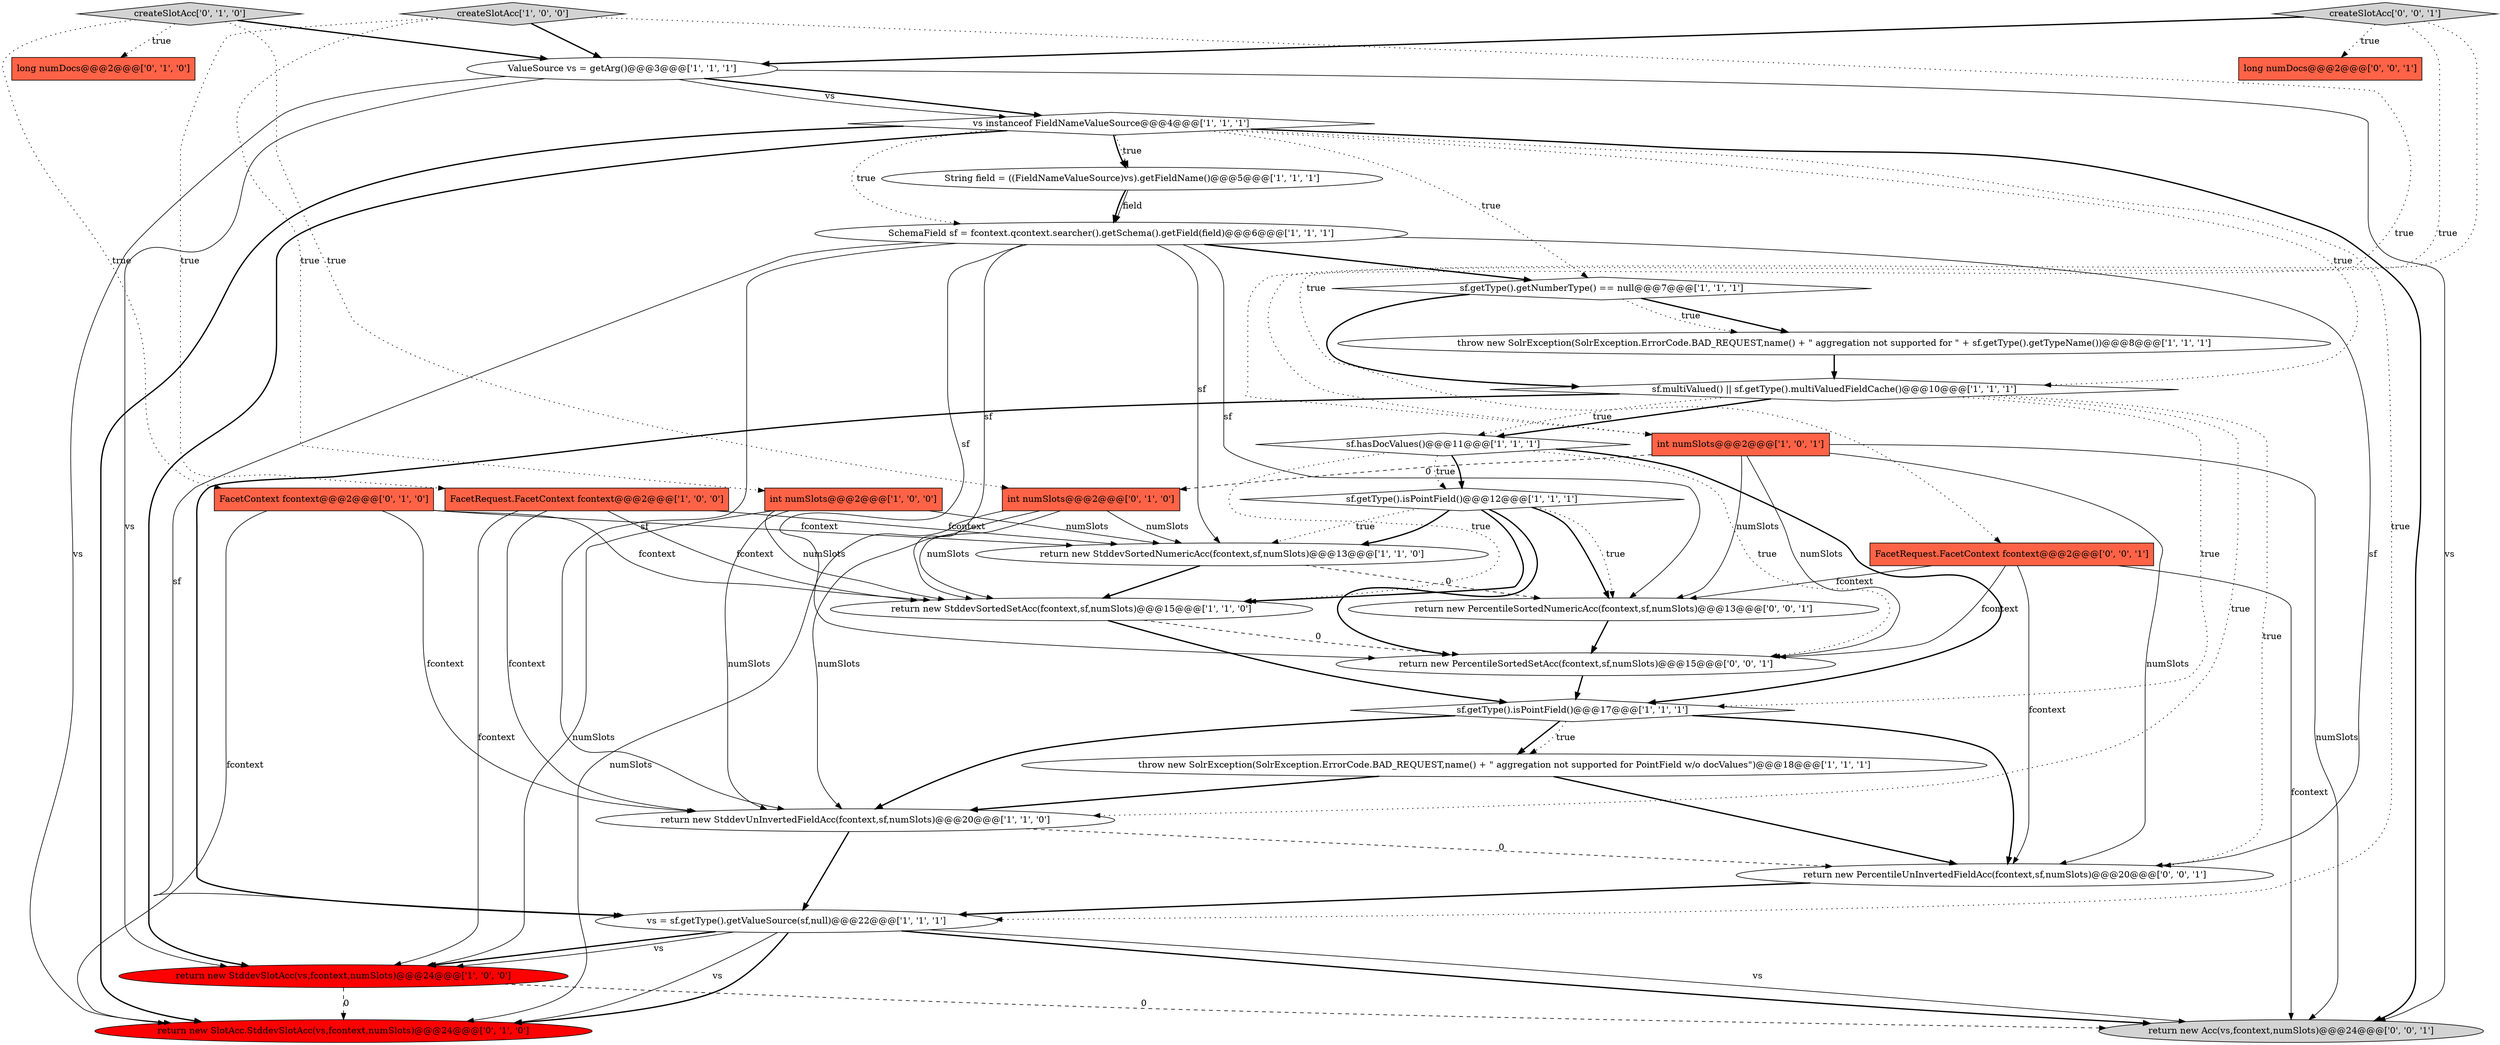 digraph {
14 [style = filled, label = "return new StddevSortedSetAcc(fcontext,sf,numSlots)@@@15@@@['1', '1', '0']", fillcolor = white, shape = ellipse image = "AAA0AAABBB1BBB"];
16 [style = filled, label = "sf.hasDocValues()@@@11@@@['1', '1', '1']", fillcolor = white, shape = diamond image = "AAA0AAABBB1BBB"];
2 [style = filled, label = "FacetRequest.FacetContext fcontext@@@2@@@['1', '0', '0']", fillcolor = tomato, shape = box image = "AAA0AAABBB1BBB"];
7 [style = filled, label = "String field = ((FieldNameValueSource)vs).getFieldName()@@@5@@@['1', '1', '1']", fillcolor = white, shape = ellipse image = "AAA0AAABBB1BBB"];
4 [style = filled, label = "sf.multiValued() || sf.getType().multiValuedFieldCache()@@@10@@@['1', '1', '1']", fillcolor = white, shape = diamond image = "AAA0AAABBB1BBB"];
6 [style = filled, label = "vs instanceof FieldNameValueSource@@@4@@@['1', '1', '1']", fillcolor = white, shape = diamond image = "AAA0AAABBB1BBB"];
28 [style = filled, label = "return new PercentileUnInvertedFieldAcc(fcontext,sf,numSlots)@@@20@@@['0', '0', '1']", fillcolor = white, shape = ellipse image = "AAA0AAABBB3BBB"];
22 [style = filled, label = "FacetContext fcontext@@@2@@@['0', '1', '0']", fillcolor = tomato, shape = box image = "AAA0AAABBB2BBB"];
30 [style = filled, label = "return new PercentileSortedNumericAcc(fcontext,sf,numSlots)@@@13@@@['0', '0', '1']", fillcolor = white, shape = ellipse image = "AAA0AAABBB3BBB"];
27 [style = filled, label = "long numDocs@@@2@@@['0', '0', '1']", fillcolor = tomato, shape = box image = "AAA0AAABBB3BBB"];
31 [style = filled, label = "return new PercentileSortedSetAcc(fcontext,sf,numSlots)@@@15@@@['0', '0', '1']", fillcolor = white, shape = ellipse image = "AAA0AAABBB3BBB"];
23 [style = filled, label = "return new SlotAcc.StddevSlotAcc(vs,fcontext,numSlots)@@@24@@@['0', '1', '0']", fillcolor = red, shape = ellipse image = "AAA1AAABBB2BBB"];
10 [style = filled, label = "return new StddevSortedNumericAcc(fcontext,sf,numSlots)@@@13@@@['1', '1', '0']", fillcolor = white, shape = ellipse image = "AAA0AAABBB1BBB"];
21 [style = filled, label = "createSlotAcc['0', '1', '0']", fillcolor = lightgray, shape = diamond image = "AAA0AAABBB2BBB"];
26 [style = filled, label = "createSlotAcc['0', '0', '1']", fillcolor = lightgray, shape = diamond image = "AAA0AAABBB3BBB"];
19 [style = filled, label = "ValueSource vs = getArg()@@@3@@@['1', '1', '1']", fillcolor = white, shape = ellipse image = "AAA0AAABBB1BBB"];
13 [style = filled, label = "vs = sf.getType().getValueSource(sf,null)@@@22@@@['1', '1', '1']", fillcolor = white, shape = ellipse image = "AAA0AAABBB1BBB"];
11 [style = filled, label = "SchemaField sf = fcontext.qcontext.searcher().getSchema().getField(field)@@@6@@@['1', '1', '1']", fillcolor = white, shape = ellipse image = "AAA0AAABBB1BBB"];
12 [style = filled, label = "createSlotAcc['1', '0', '0']", fillcolor = lightgray, shape = diamond image = "AAA0AAABBB1BBB"];
0 [style = filled, label = "sf.getType().isPointField()@@@12@@@['1', '1', '1']", fillcolor = white, shape = diamond image = "AAA0AAABBB1BBB"];
1 [style = filled, label = "throw new SolrException(SolrException.ErrorCode.BAD_REQUEST,name() + \" aggregation not supported for \" + sf.getType().getTypeName())@@@8@@@['1', '1', '1']", fillcolor = white, shape = ellipse image = "AAA0AAABBB1BBB"];
29 [style = filled, label = "FacetRequest.FacetContext fcontext@@@2@@@['0', '0', '1']", fillcolor = tomato, shape = box image = "AAA0AAABBB3BBB"];
18 [style = filled, label = "sf.getType().getNumberType() == null@@@7@@@['1', '1', '1']", fillcolor = white, shape = diamond image = "AAA0AAABBB1BBB"];
25 [style = filled, label = "return new Acc(vs,fcontext,numSlots)@@@24@@@['0', '0', '1']", fillcolor = lightgray, shape = ellipse image = "AAA0AAABBB3BBB"];
17 [style = filled, label = "int numSlots@@@2@@@['1', '0', '1']", fillcolor = tomato, shape = box image = "AAA0AAABBB1BBB"];
5 [style = filled, label = "throw new SolrException(SolrException.ErrorCode.BAD_REQUEST,name() + \" aggregation not supported for PointField w/o docValues\")@@@18@@@['1', '1', '1']", fillcolor = white, shape = ellipse image = "AAA0AAABBB1BBB"];
8 [style = filled, label = "sf.getType().isPointField()@@@17@@@['1', '1', '1']", fillcolor = white, shape = diamond image = "AAA0AAABBB1BBB"];
9 [style = filled, label = "return new StddevUnInvertedFieldAcc(fcontext,sf,numSlots)@@@20@@@['1', '1', '0']", fillcolor = white, shape = ellipse image = "AAA0AAABBB1BBB"];
24 [style = filled, label = "int numSlots@@@2@@@['0', '1', '0']", fillcolor = tomato, shape = box image = "AAA1AAABBB2BBB"];
20 [style = filled, label = "long numDocs@@@2@@@['0', '1', '0']", fillcolor = tomato, shape = box image = "AAA0AAABBB2BBB"];
15 [style = filled, label = "return new StddevSlotAcc(vs,fcontext,numSlots)@@@24@@@['1', '0', '0']", fillcolor = red, shape = ellipse image = "AAA1AAABBB1BBB"];
3 [style = filled, label = "int numSlots@@@2@@@['1', '0', '0']", fillcolor = tomato, shape = box image = "AAA0AAABBB1BBB"];
11->10 [style = solid, label="sf"];
0->30 [style = bold, label=""];
16->0 [style = bold, label=""];
5->9 [style = bold, label=""];
17->24 [style = dashed, label="0"];
2->10 [style = solid, label="fcontext"];
29->31 [style = solid, label="fcontext"];
24->10 [style = solid, label="numSlots"];
5->28 [style = bold, label=""];
22->14 [style = solid, label="fcontext"];
0->14 [style = bold, label=""];
15->25 [style = dashed, label="0"];
22->10 [style = solid, label="fcontext"];
6->18 [style = dotted, label="true"];
21->24 [style = dotted, label="true"];
17->31 [style = solid, label="numSlots"];
3->14 [style = solid, label="numSlots"];
6->11 [style = dotted, label="true"];
4->16 [style = bold, label=""];
13->25 [style = bold, label=""];
29->25 [style = solid, label="fcontext"];
8->28 [style = bold, label=""];
1->4 [style = bold, label=""];
12->17 [style = dotted, label="true"];
12->3 [style = dotted, label="true"];
7->11 [style = bold, label=""];
21->20 [style = dotted, label="true"];
7->11 [style = solid, label="field"];
21->19 [style = bold, label=""];
2->15 [style = solid, label="fcontext"];
10->14 [style = bold, label=""];
0->10 [style = dotted, label="true"];
6->13 [style = dotted, label="true"];
2->9 [style = solid, label="fcontext"];
12->2 [style = dotted, label="true"];
21->22 [style = dotted, label="true"];
19->6 [style = bold, label=""];
11->18 [style = bold, label=""];
4->28 [style = dotted, label="true"];
19->25 [style = solid, label="vs"];
11->28 [style = solid, label="sf"];
29->30 [style = solid, label="fcontext"];
22->9 [style = solid, label="fcontext"];
24->23 [style = solid, label="numSlots"];
18->4 [style = bold, label=""];
18->1 [style = bold, label=""];
16->14 [style = dotted, label="true"];
6->7 [style = dotted, label="true"];
11->9 [style = solid, label="sf"];
14->8 [style = bold, label=""];
13->15 [style = bold, label=""];
24->9 [style = solid, label="numSlots"];
6->7 [style = bold, label=""];
0->31 [style = bold, label=""];
14->31 [style = dashed, label="0"];
11->14 [style = solid, label="sf"];
11->30 [style = solid, label="sf"];
16->8 [style = bold, label=""];
6->23 [style = bold, label=""];
26->27 [style = dotted, label="true"];
18->1 [style = dotted, label="true"];
4->13 [style = bold, label=""];
17->28 [style = solid, label="numSlots"];
26->19 [style = bold, label=""];
0->30 [style = dotted, label="true"];
6->15 [style = bold, label=""];
13->15 [style = solid, label="vs"];
11->13 [style = solid, label="sf"];
10->30 [style = dashed, label="0"];
30->31 [style = bold, label=""];
26->17 [style = dotted, label="true"];
24->14 [style = solid, label="numSlots"];
17->30 [style = solid, label="numSlots"];
16->31 [style = dotted, label="true"];
31->8 [style = bold, label=""];
19->23 [style = solid, label="vs"];
19->15 [style = solid, label="vs"];
13->25 [style = solid, label="vs"];
3->10 [style = solid, label="numSlots"];
22->23 [style = solid, label="fcontext"];
3->15 [style = solid, label="numSlots"];
19->6 [style = solid, label="vs"];
15->23 [style = dashed, label="0"];
9->28 [style = dashed, label="0"];
11->31 [style = solid, label="sf"];
4->8 [style = dotted, label="true"];
3->9 [style = solid, label="numSlots"];
28->13 [style = bold, label=""];
29->28 [style = solid, label="fcontext"];
0->10 [style = bold, label=""];
2->14 [style = solid, label="fcontext"];
16->0 [style = dotted, label="true"];
8->5 [style = bold, label=""];
6->4 [style = dotted, label="true"];
8->5 [style = dotted, label="true"];
13->23 [style = solid, label="vs"];
8->9 [style = bold, label=""];
13->23 [style = bold, label=""];
26->29 [style = dotted, label="true"];
4->16 [style = dotted, label="true"];
4->9 [style = dotted, label="true"];
12->19 [style = bold, label=""];
6->25 [style = bold, label=""];
9->13 [style = bold, label=""];
17->25 [style = solid, label="numSlots"];
}

